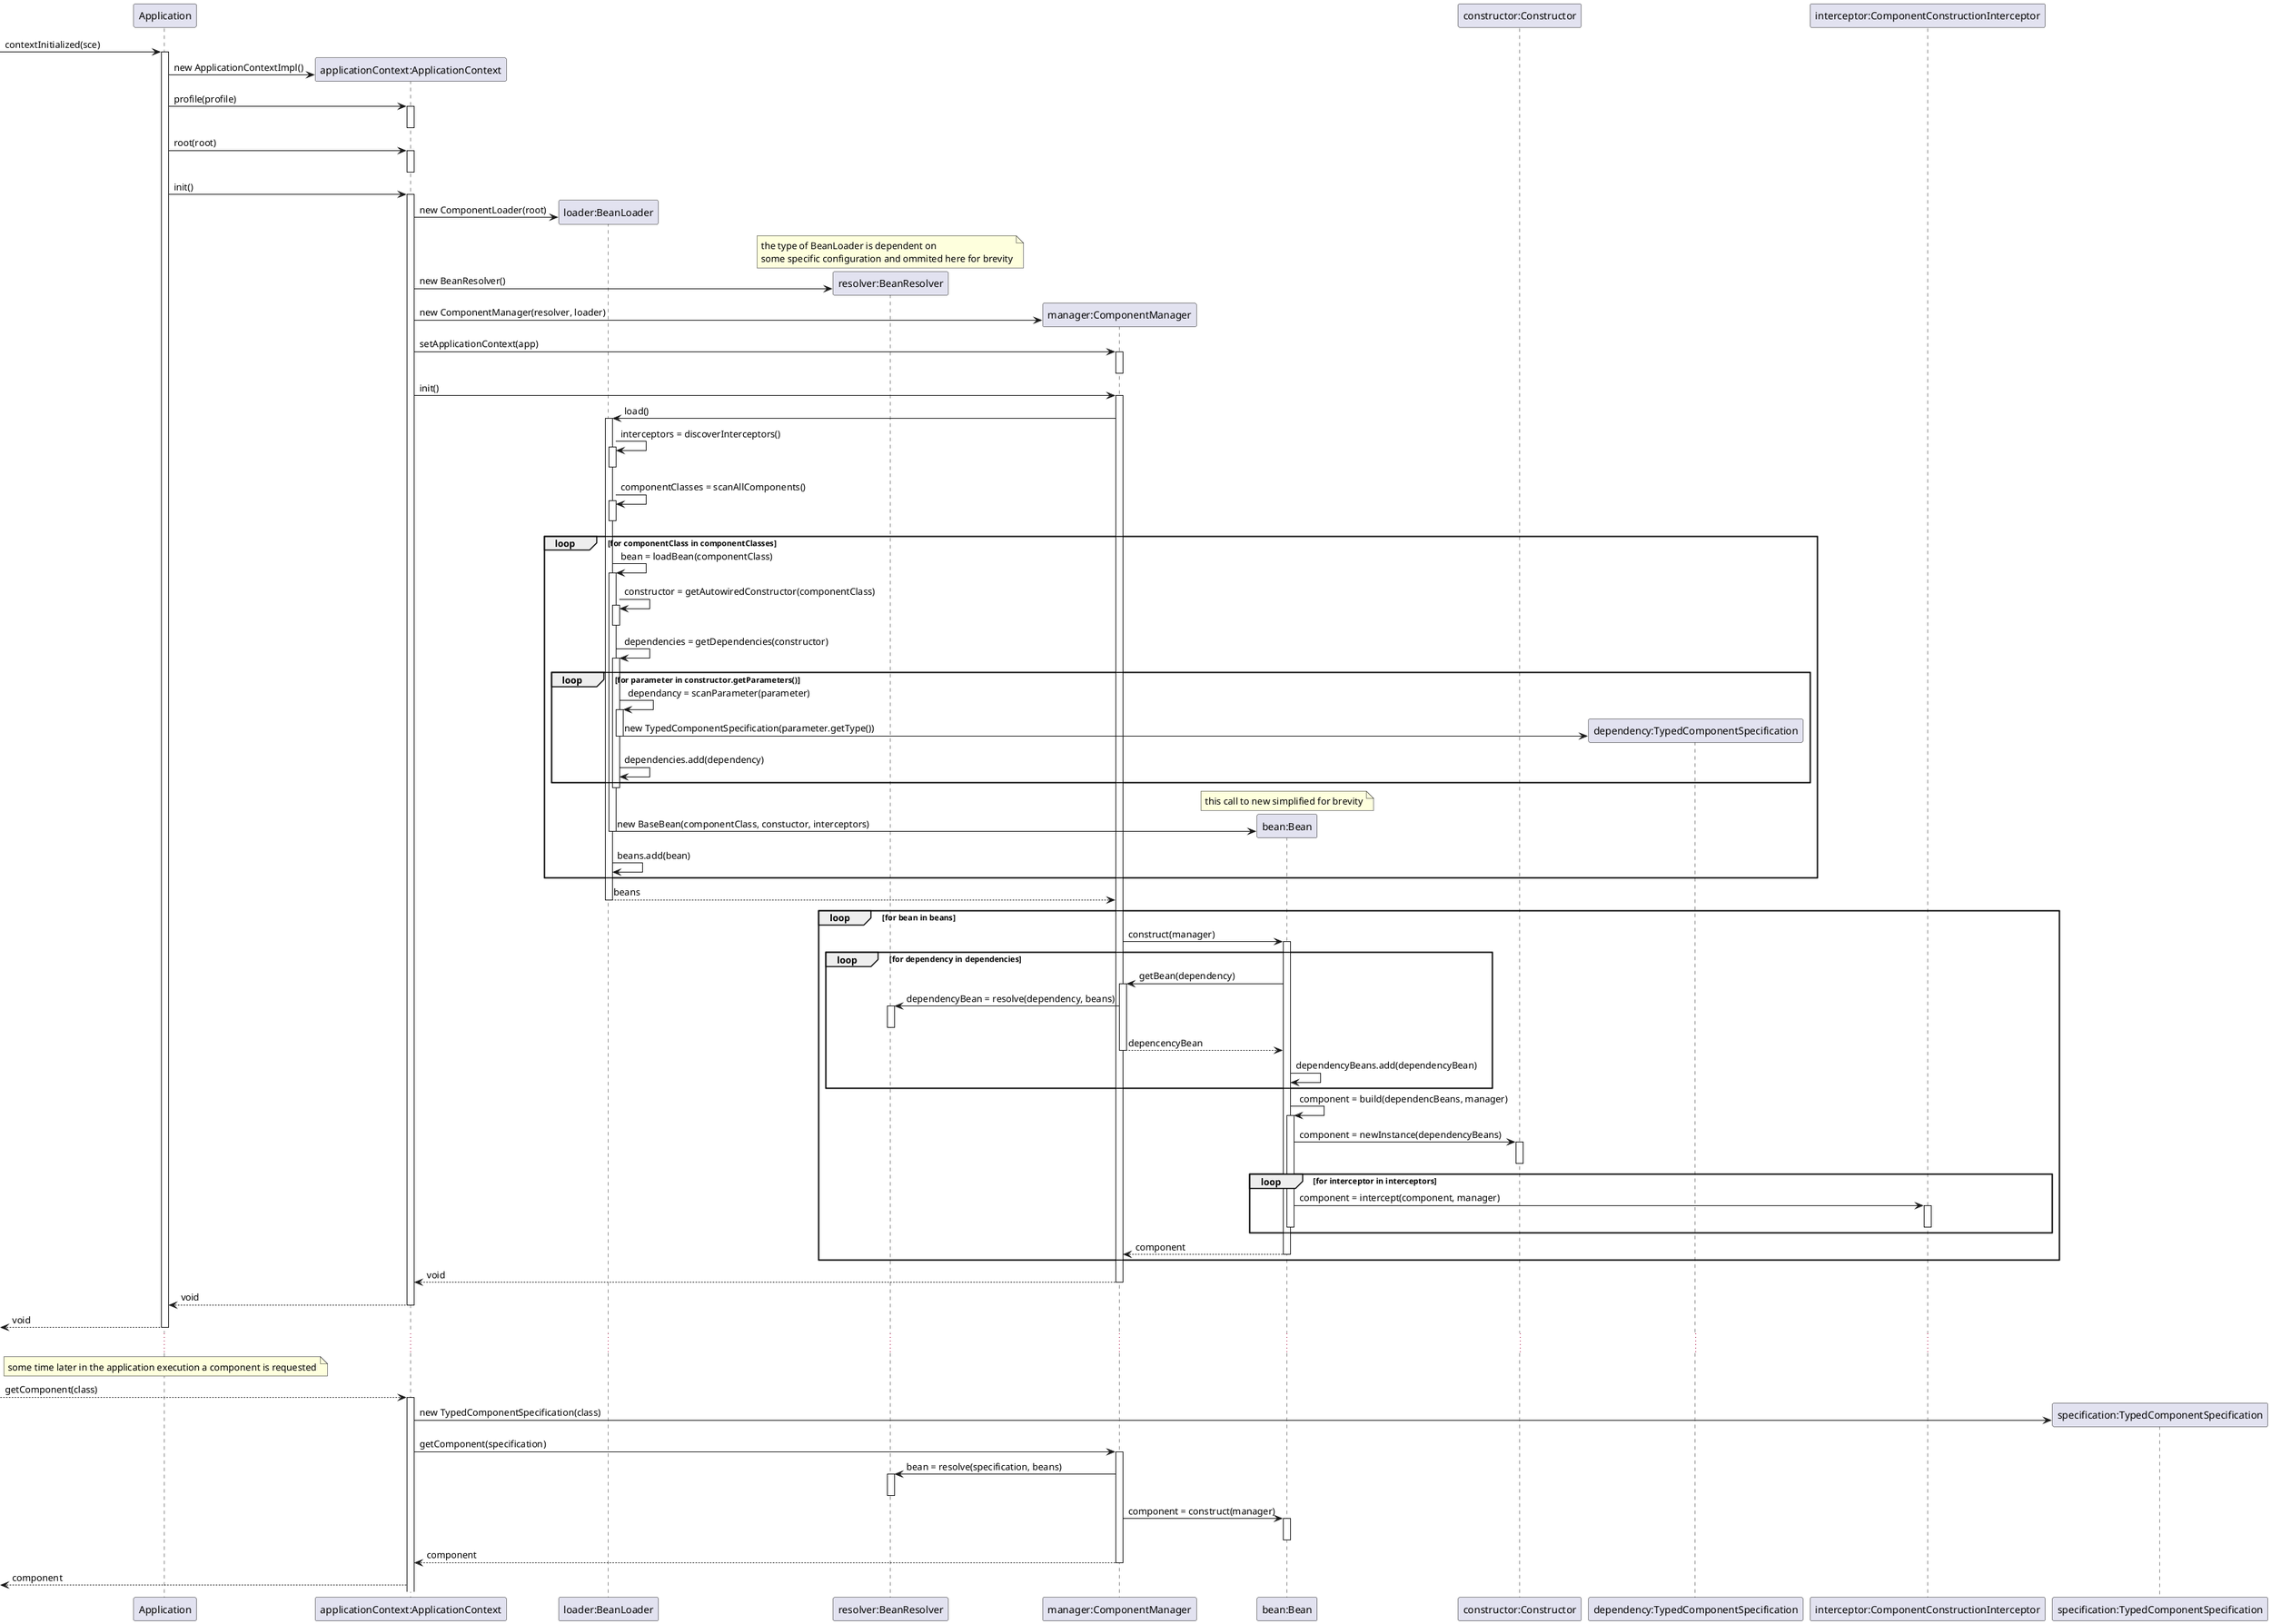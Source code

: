 @startuml dependency injection

participant Application as app
participant "applicationContext:ApplicationContext" as appCtx
participant "loader:BeanLoader" as loader
participant "resolver:BeanResolver" as resolver
participant compMan as "manager:ComponentManager"
participant bean as "bean:Bean"
participant "constructor:Constructor" as constru
participant "dependency:TypedComponentSpecification" as dep
participant "interceptor:ComponentConstructionInterceptor" as interceptor
participant "specification:TypedComponentSpecification" as spec

[-> app: contextInitialized(sce)
activate app
app -> appCtx **: new ApplicationContextImpl()
app -> appCtx: profile(profile)
activate appCtx
deactivate appCtx
app -> appCtx: root(root)
activate appCtx
deactivate appCtx
app -> appCtx: init()
activate appCtx
appCtx -> loader **: new ComponentLoader(root)
note over resolver: the type of BeanLoader is dependent on\nsome specific configuration and ommited here for brevity
appCtx -> resolver **: new BeanResolver()
appCtx -> compMan **: new ComponentManager(resolver, loader)
appCtx -> compMan: setApplicationContext(app)
activate compMan
deactivate compMan
appCtx -> compMan: init()
activate compMan
compMan -> loader: load()
activate loader
loader -> loader: interceptors = discoverInterceptors()
activate loader
deactivate loader
loader -> loader: componentClasses = scanAllComponents()
activate loader
deactivate loader
loop for componentClass in componentClasses
  loader -> loader: bean = loadBean(componentClass)
  activate loader
  loader -> loader: constructor = getAutowiredConstructor(componentClass)
  activate loader
  deactivate loader
  loader -> loader: dependencies = getDependencies(constructor)
  activate loader
  loop for parameter in constructor.getParameters()
    loader -> loader: dependancy = scanParameter(parameter)
    activate loader
    loader -> dep **: new TypedComponentSpecification(parameter.getType())
    deactivate loader
    loader -> loader: dependencies.add(dependency)
  end
  deactivate loader

  note over bean: this call to new simplified for brevity
  loader -> bean **: new BaseBean(componentClass, constuctor, interceptors)
  deactivate loader
  loader -> loader: beans.add(bean)
end
loader --> compMan: beans
deactivate loader
loop for bean in beans
  compMan -> bean: construct(manager)
  activate bean
  loop for dependency in dependencies
    bean -> compMan: getBean(dependency)
    activate compMan
    compMan -> resolver: dependencyBean = resolve(dependency, beans)
    activate resolver
    deactivate resolver
    compMan --> bean: depencencyBean
    deactivate compMan
    bean -> bean: dependencyBeans.add(dependencyBean)
  end
  bean -> bean: component = build(dependencBeans, manager)
  activate bean
  bean -> constru: component = newInstance(dependencyBeans)
  activate constru
  deactivate constru
  loop for interceptor in interceptors
    bean -> interceptor: component = intercept(component, manager)
    activate interceptor
    deactivate interceptor
    deactivate bean
  end
  bean --> compMan: component
  deactivate bean
end
compMan --> appCtx: void
deactivate compMan
appCtx --> app: void
deactivate appCtx
[<-- app: void
deactivate app
...
note over app: some time later in the application execution a component is requested
[--> appCtx: getComponent(class)
activate appCtx
appCtx -> spec **: new TypedComponentSpecification(class)
appCtx -> compMan: getComponent(specification)
activate compMan
compMan -> resolver: bean = resolve(specification, beans)
activate resolver
deactivate resolver
compMan -> bean: component = construct(manager)
activate bean
deactivate bean
compMan --> appCtx: component
deactivate compMan
[<-- appCtx: component
@enduml